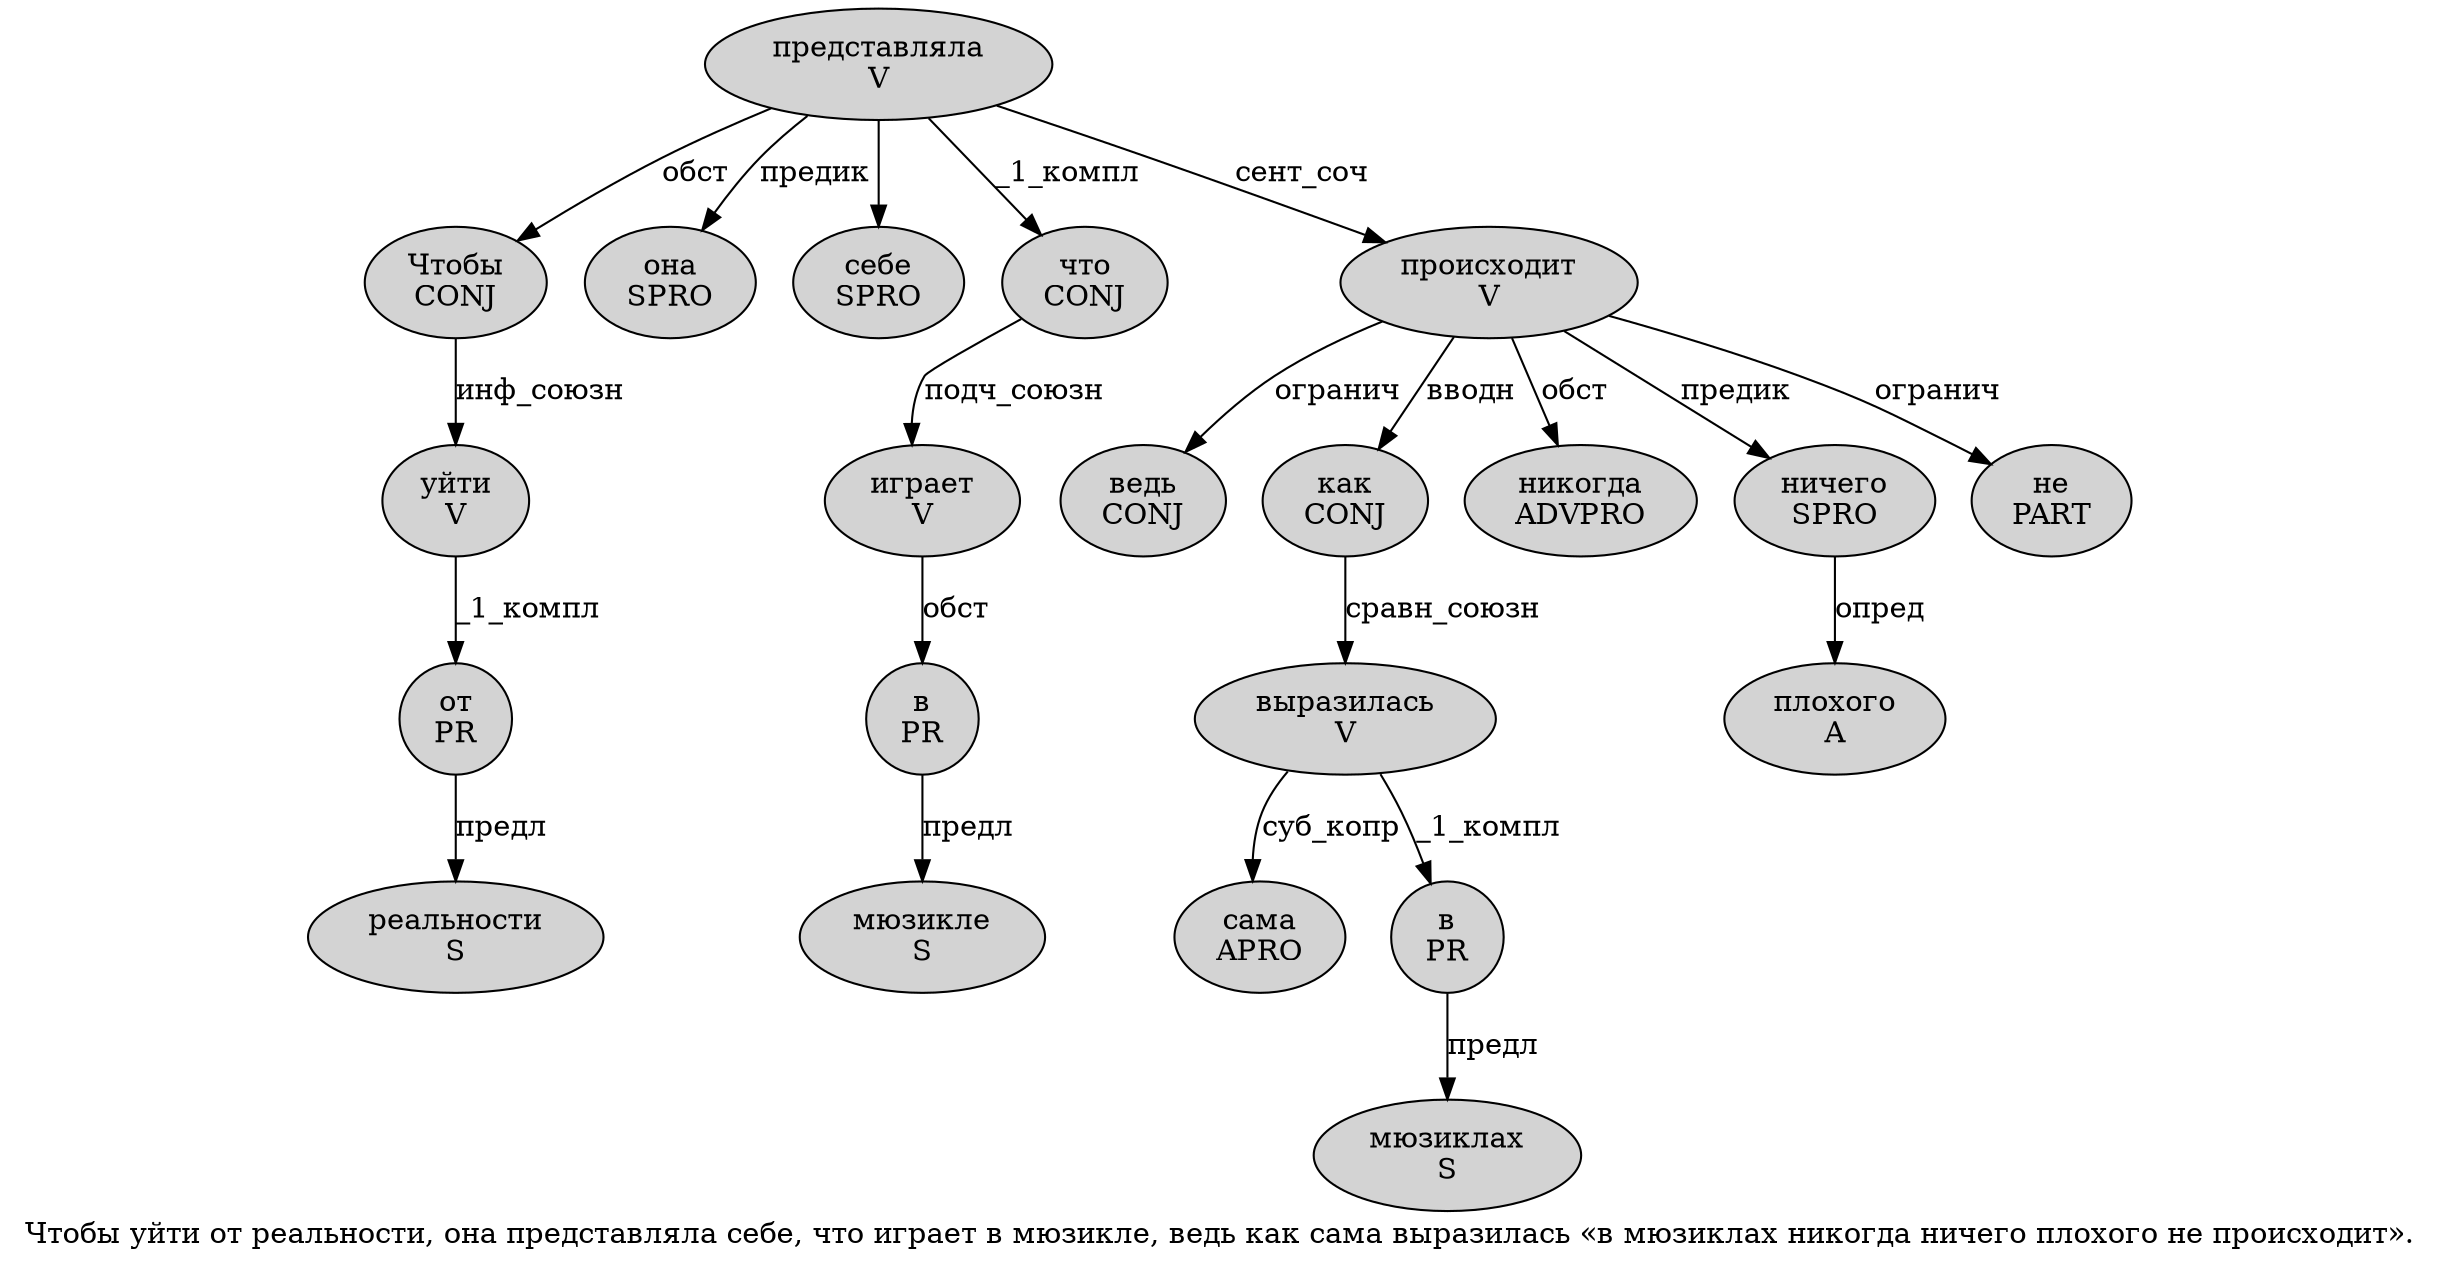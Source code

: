digraph SENTENCE_654 {
	graph [label="Чтобы уйти от реальности, она представляла себе, что играет в мюзикле, ведь как сама выразилась «в мюзиклах никогда ничего плохого не происходит»."]
	node [style=filled]
		0 [label="Чтобы
CONJ" color="" fillcolor=lightgray penwidth=1 shape=ellipse]
		1 [label="уйти
V" color="" fillcolor=lightgray penwidth=1 shape=ellipse]
		2 [label="от
PR" color="" fillcolor=lightgray penwidth=1 shape=ellipse]
		3 [label="реальности
S" color="" fillcolor=lightgray penwidth=1 shape=ellipse]
		5 [label="она
SPRO" color="" fillcolor=lightgray penwidth=1 shape=ellipse]
		6 [label="представляла
V" color="" fillcolor=lightgray penwidth=1 shape=ellipse]
		7 [label="себе
SPRO" color="" fillcolor=lightgray penwidth=1 shape=ellipse]
		9 [label="что
CONJ" color="" fillcolor=lightgray penwidth=1 shape=ellipse]
		10 [label="играет
V" color="" fillcolor=lightgray penwidth=1 shape=ellipse]
		11 [label="в
PR" color="" fillcolor=lightgray penwidth=1 shape=ellipse]
		12 [label="мюзикле
S" color="" fillcolor=lightgray penwidth=1 shape=ellipse]
		14 [label="ведь
CONJ" color="" fillcolor=lightgray penwidth=1 shape=ellipse]
		15 [label="как
CONJ" color="" fillcolor=lightgray penwidth=1 shape=ellipse]
		16 [label="сама
APRO" color="" fillcolor=lightgray penwidth=1 shape=ellipse]
		17 [label="выразилась
V" color="" fillcolor=lightgray penwidth=1 shape=ellipse]
		19 [label="в
PR" color="" fillcolor=lightgray penwidth=1 shape=ellipse]
		20 [label="мюзиклах
S" color="" fillcolor=lightgray penwidth=1 shape=ellipse]
		21 [label="никогда
ADVPRO" color="" fillcolor=lightgray penwidth=1 shape=ellipse]
		22 [label="ничего
SPRO" color="" fillcolor=lightgray penwidth=1 shape=ellipse]
		23 [label="плохого
A" color="" fillcolor=lightgray penwidth=1 shape=ellipse]
		24 [label="не
PART" color="" fillcolor=lightgray penwidth=1 shape=ellipse]
		25 [label="происходит
V" color="" fillcolor=lightgray penwidth=1 shape=ellipse]
			22 -> 23 [label="опред"]
			10 -> 11 [label="обст"]
			2 -> 3 [label="предл"]
			0 -> 1 [label="инф_союзн"]
			25 -> 14 [label="огранич"]
			25 -> 15 [label="вводн"]
			25 -> 21 [label="обст"]
			25 -> 22 [label="предик"]
			25 -> 24 [label="огранич"]
			17 -> 16 [label="суб_копр"]
			17 -> 19 [label="_1_компл"]
			11 -> 12 [label="предл"]
			15 -> 17 [label="сравн_союзн"]
			9 -> 10 [label="подч_союзн"]
			6 -> 0 [label="обст"]
			6 -> 5 [label="предик"]
			6 -> 7
			6 -> 9 [label="_1_компл"]
			6 -> 25 [label="сент_соч"]
			1 -> 2 [label="_1_компл"]
			19 -> 20 [label="предл"]
}